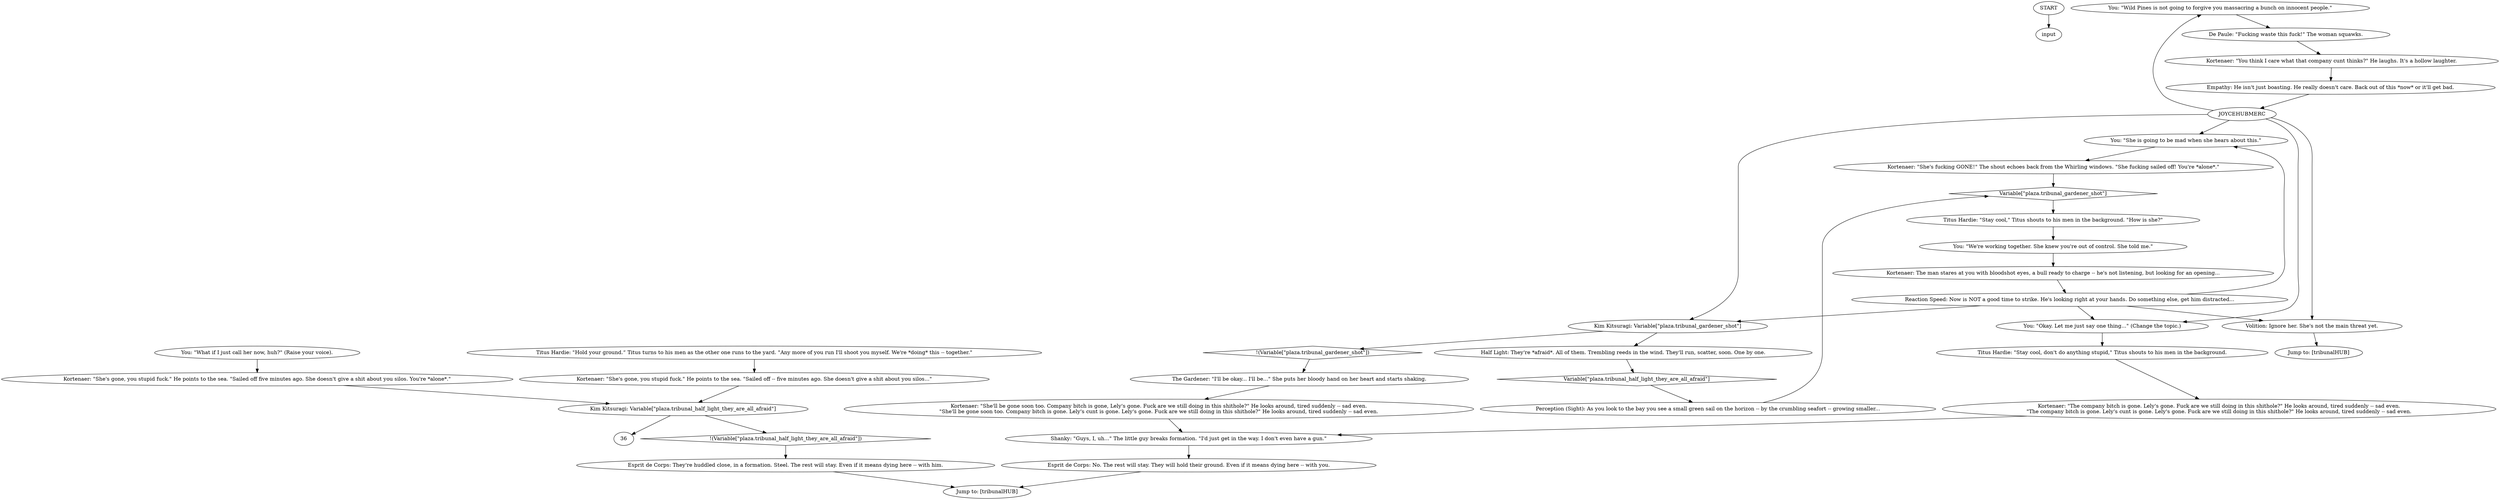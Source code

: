 # TRIBUNAL / JOYCE WOULDN'T LIKE THIS!
# "Your Wild Pines boss would never approve of this!"
# ==================================================
digraph G {
	  0 [label="START"];
	  1 [label="input"];
	  2 [label="You: \"Wild Pines is not going to forgive you massacring a bunch on innocent people.\""];
	  3 [label="You: \"Okay. Let me just say one thing...\" (Change the topic.)"];
	  4 [label="Titus Hardie: \"Stay cool,\" Titus shouts to his men in the background. \"How is she?\""];
	  5 [label="Shanky: \"Guys, I, uh...\" The little guy breaks formation. \"I'd just get in the way. I don't even have a gun.\""];
	  6 [label="Kortenaer: \"She'll be gone soon too. Company bitch is gone, Lely's gone. Fuck are we still doing in this shithole?\" He looks around, tired suddenly -- sad even.\n\"She'll be gone soon too. Company bitch is gone. Lely's cunt is gone. Lely's gone. Fuck are we still doing in this shithole?\" He looks around, tired suddenly -- sad even."];
	  7 [label="Esprit de Corps: They're huddled close, in a formation. Steel. The rest will stay. Even if it means dying here -- with him."];
	  8 [label="JOYCEHUBMERC"];
	  9 [label="Jump to: [tribunalHUB]"];
	  10 [label="Kortenaer: \"She's fucking GONE!\" The shout echoes back from the Whirling windows. \"She fucking sailed off! You're *alone*.\""];
	  11 [label="Kortenaer: \"She's gone, you stupid fuck.\" He points to the sea. \"Sailed off five minutes ago. She doesn't give a shit about you silos. You're *alone*.\""];
	  12 [label="Empathy: He isn't just boasting. He really doesn't care. Back out of this *now* or it'll get bad."];
	  13 [label="Jump to: [tribunalHUB]"];
	  14 [label="Kortenaer: \"The company bitch is gone. Lely's gone. Fuck are we still doing in this shithole?\" He looks around, tired suddenly -- sad even.\n\"The company bitch is gone. Lely's cunt is gone. Lely's gone. Fuck are we still doing in this shithole?\" He looks around, tired suddenly -- sad even."];
	  15 [label="Reaction Speed: Now is NOT a good time to strike. He's looking right at your hands. Do something else, get him distracted..."];
	  16 [label="You: \"She is going to be mad when she hears about this.\""];
	  17 [label="You: \"What if I just call her now, huh?\" (Raise your voice)."];
	  18 [label="Kim Kitsuragi: Variable[\"plaza.tribunal_gardener_shot\"]"];
	  19 [label="Variable[\"plaza.tribunal_gardener_shot\"]", shape=diamond];
	  20 [label="!(Variable[\"plaza.tribunal_gardener_shot\"])", shape=diamond];
	  21 [label="Half Light: They're *afraid*. All of them. Trembling reeds in the wind. They'll run, scatter, soon. One by one."];
	  22 [label="Kortenaer: \"She's gone, you stupid fuck.\" He points to the sea. \"Sailed off -- five minutes ago. She doesn't give a shit about you silos...\""];
	  23 [label="Kortenaer: The man stares at you with bloodshot eyes, a bull ready to charge -- he's not listening, but looking for an opening..."];
	  24 [label="De Paule: \"Fucking waste this fuck!\" The woman squawks."];
	  25 [label="Titus Hardie: \"Stay cool, don't do anything stupid,\" Titus shouts to his men in the background."];
	  26 [label="The Gardener: \"I'll be okay... I'll be...\" She puts her bloody hand on her heart and starts shaking."];
	  27 [label="You: \"We're working together. She knew you're out of control. She told me.\""];
	  28 [label="Volition: Ignore her. She's not the main threat yet."];
	  29 [label="Kortenaer: \"You think I care what that company cunt thinks?\" He laughs. It's a hollow laughter."];
	  30 [label="Titus Hardie: \"Hold your ground.“ Titus turns to his men as the other one runs to the yard. \"Any more of you run I'll shoot you myself. We're *doing* this -- together.\""];
	  31 [label="Esprit de Corps: No. The rest will stay. They will hold their ground. Even if it means dying here -- with you."];
	  32 [label="Perception (Sight): As you look to the bay you see a small green sail on the horizon -- by the crumbling seafort -- growing smaller..."];
	  33 [label="Kim Kitsuragi: Variable[\"plaza.tribunal_half_light_they_are_all_afraid\"]"];
	  34 [label="Variable[\"plaza.tribunal_half_light_they_are_all_afraid\"]", shape=diamond];
	  35 [label="!(Variable[\"plaza.tribunal_half_light_they_are_all_afraid\"])", shape=diamond];
	  0 -> 1
	  2 -> 24
	  3 -> 25
	  4 -> 27
	  5 -> 31
	  6 -> 5
	  7 -> 9
	  8 -> 2
	  8 -> 3
	  8 -> 16
	  8 -> 18
	  8 -> 28
	  10 -> 19
	  11 -> 33
	  12 -> 8
	  14 -> 5
	  15 -> 16
	  15 -> 18
	  15 -> 3
	  15 -> 28
	  16 -> 10
	  17 -> 11
	  18 -> 20
	  18 -> 21
	  19 -> 4
	  20 -> 26
	  21 -> 34
	  22 -> 33
	  23 -> 15
	  24 -> 29
	  25 -> 14
	  26 -> 6
	  27 -> 23
	  28 -> 13
	  29 -> 12
	  30 -> 22
	  31 -> 9
	  32 -> 19
	  33 -> 35
	  33 -> 36
	  34 -> 32
	  35 -> 7
}

